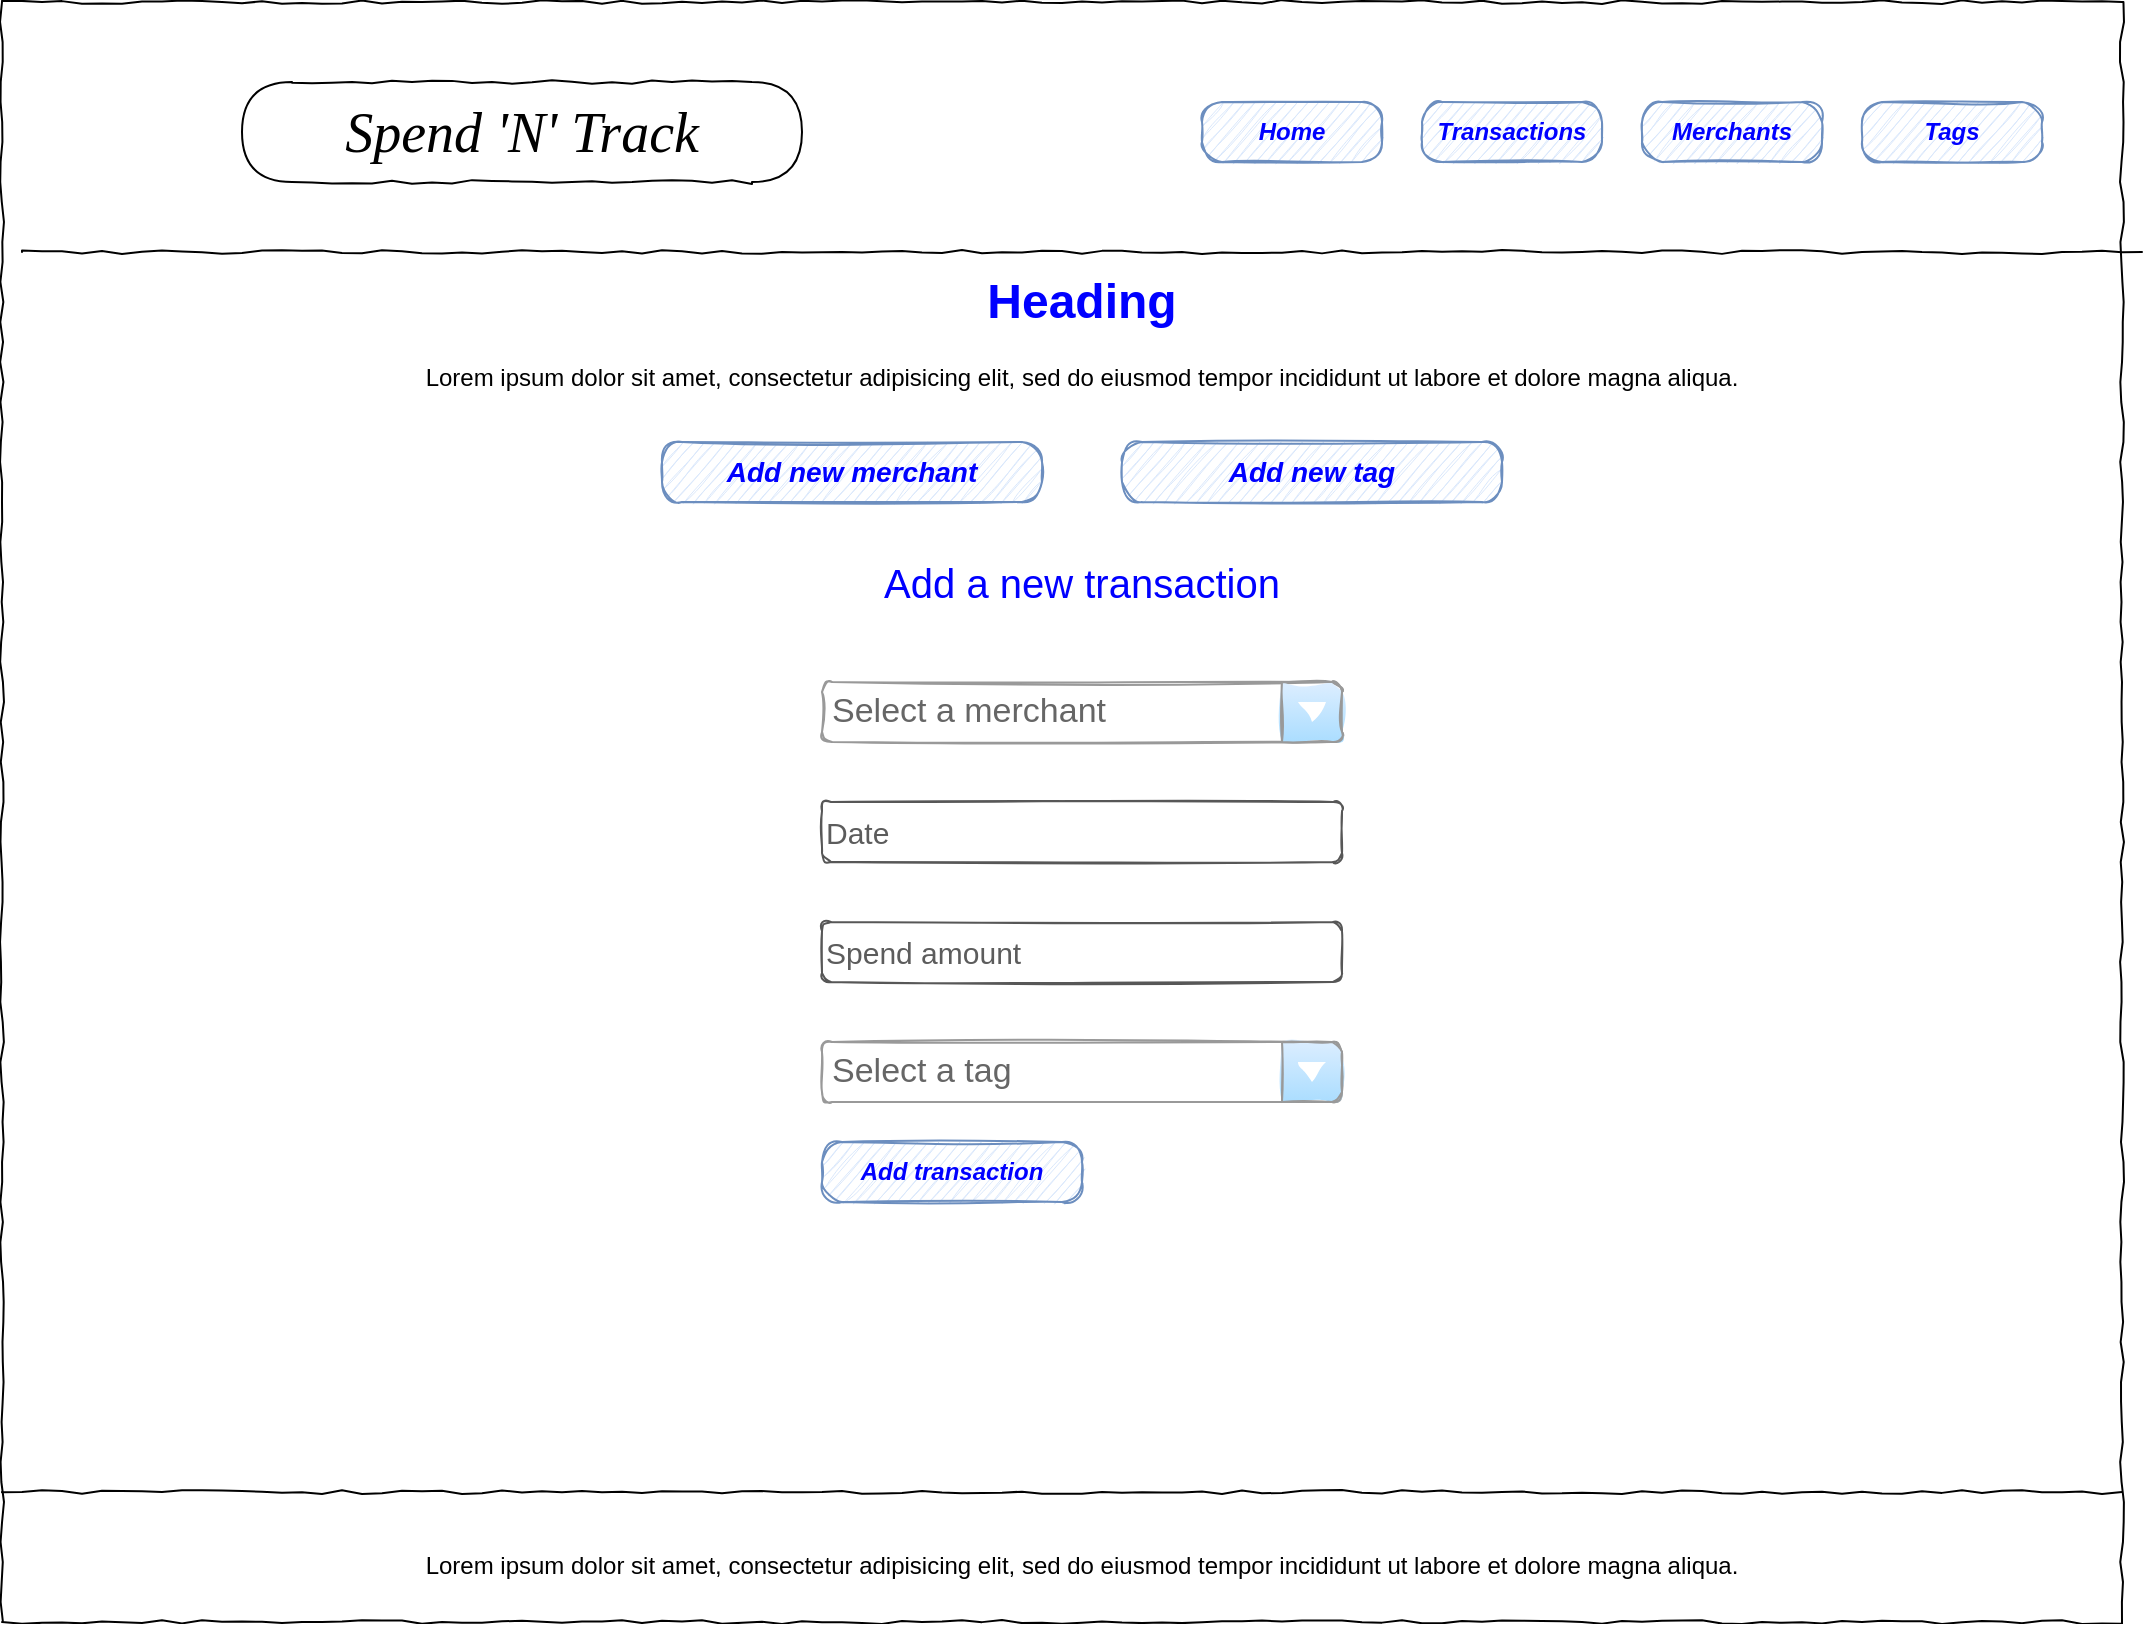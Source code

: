 <mxfile version="13.7.3" type="github"><diagram name="Page-1" id="03018318-947c-dd8e-b7a3-06fadd420f32"><mxGraphModel dx="1554" dy="794" grid="1" gridSize="10" guides="1" tooltips="1" connect="1" arrows="1" fold="1" page="1" pageScale="1" pageWidth="1100" pageHeight="850" background="#ffffff" math="0" shadow="0"><root><mxCell id="0"/><mxCell id="1" parent="0"/><mxCell id="677b7b8949515195-1" value="" style="whiteSpace=wrap;html=1;rounded=0;shadow=0;labelBackgroundColor=none;strokeColor=#000000;strokeWidth=1;fillColor=none;fontFamily=Verdana;fontSize=15;align=center;comic=1;" parent="1" vertex="1"><mxGeometry x="10" y="20" width="1060" height="810" as="geometry"/></mxCell><mxCell id="677b7b8949515195-2" value="&lt;i&gt;Spend 'N' Track&lt;/i&gt;" style="whiteSpace=wrap;html=1;rounded=1;shadow=0;labelBackgroundColor=none;strokeWidth=1;fontFamily=Verdana;fontSize=28;align=center;comic=1;arcSize=50;" parent="1" vertex="1"><mxGeometry x="130" y="60" width="280" height="50" as="geometry"/></mxCell><mxCell id="677b7b8949515195-9" value="" style="line;strokeWidth=1;html=1;rounded=0;shadow=0;labelBackgroundColor=none;fillColor=none;fontFamily=Verdana;fontSize=14;fontColor=#000000;align=center;comic=1;" parent="1" vertex="1"><mxGeometry x="20" y="140" width="1060" height="10" as="geometry"/></mxCell><mxCell id="AfGYy559kFXf1ofYMita-2" value="&lt;font color=&quot;#0000ff&quot; style=&quot;font-size: 12px;&quot;&gt;Home&lt;/font&gt;" style="strokeWidth=1;shadow=0;dashed=0;align=center;html=1;shape=mxgraph.mockup.buttons.button;strokeColor=#6c8ebf;mainText=;buttonStyle=round;fontSize=12;fontStyle=3;whiteSpace=wrap;rounded=0;sketch=1;labelBorderColor=none;fillColor=#dae8fc;" vertex="1" parent="1"><mxGeometry x="610" y="70" width="90" height="30" as="geometry"/></mxCell><mxCell id="AfGYy559kFXf1ofYMita-3" value="&lt;font color=&quot;#0000ff&quot; style=&quot;font-size: 12px;&quot;&gt;Transactions&lt;/font&gt;" style="strokeWidth=1;shadow=0;dashed=0;align=center;html=1;shape=mxgraph.mockup.buttons.button;strokeColor=#6c8ebf;mainText=;buttonStyle=round;fontSize=12;fontStyle=3;whiteSpace=wrap;rounded=0;sketch=1;labelBorderColor=none;fillColor=#dae8fc;" vertex="1" parent="1"><mxGeometry x="720" y="70" width="90" height="30" as="geometry"/></mxCell><mxCell id="AfGYy559kFXf1ofYMita-4" value="&lt;font color=&quot;#0000ff&quot; style=&quot;font-size: 12px;&quot;&gt;Merchants&lt;/font&gt;" style="strokeWidth=1;shadow=0;dashed=0;align=center;html=1;shape=mxgraph.mockup.buttons.button;strokeColor=#6c8ebf;mainText=;buttonStyle=round;fontSize=12;fontStyle=3;whiteSpace=wrap;rounded=0;sketch=1;labelBorderColor=none;fillColor=#dae8fc;" vertex="1" parent="1"><mxGeometry x="830" y="70" width="90" height="30" as="geometry"/></mxCell><mxCell id="AfGYy559kFXf1ofYMita-5" value="&lt;font color=&quot;#0000ff&quot; style=&quot;font-size: 12px;&quot;&gt;Tags&lt;/font&gt;" style="strokeWidth=1;shadow=0;dashed=0;align=center;html=1;shape=mxgraph.mockup.buttons.button;strokeColor=#6c8ebf;mainText=;buttonStyle=round;fontSize=12;fontStyle=3;whiteSpace=wrap;rounded=0;sketch=1;labelBorderColor=none;fillColor=#dae8fc;" vertex="1" parent="1"><mxGeometry x="940" y="70" width="90" height="30" as="geometry"/></mxCell><mxCell id="AfGYy559kFXf1ofYMita-8" value="&lt;h1&gt;Heading&lt;/h1&gt;&lt;p&gt;&lt;font color=&quot;#000000&quot;&gt;Lorem ipsum dolor sit amet, consectetur adipisicing elit, sed do eiusmod tempor incididunt ut labore et dolore magna aliqua.&lt;/font&gt;&lt;/p&gt;" style="text;html=1;strokeColor=none;fillColor=none;spacing=5;spacingTop=-20;whiteSpace=wrap;overflow=hidden;rounded=0;shadow=1;sketch=1;fontSize=12;align=center;fontColor=#0000FF;" vertex="1" parent="1"><mxGeometry x="200" y="150" width="700" height="70" as="geometry"/></mxCell><mxCell id="AfGYy559kFXf1ofYMita-10" value="Add new merchant" style="strokeWidth=1;shadow=0;dashed=0;align=center;html=1;shape=mxgraph.mockup.buttons.button;strokeColor=#6c8ebf;mainText=;buttonStyle=round;fontSize=14;fontStyle=3;fillColor=#dae8fc;whiteSpace=wrap;rounded=1;sketch=1;fontColor=#0000FF;" vertex="1" parent="1"><mxGeometry x="340" y="240" width="190" height="30" as="geometry"/></mxCell><mxCell id="AfGYy559kFXf1ofYMita-11" value="Add new tag" style="strokeWidth=1;shadow=0;dashed=0;align=center;html=1;shape=mxgraph.mockup.buttons.button;strokeColor=#6c8ebf;mainText=;buttonStyle=round;fontSize=14;fontStyle=3;fillColor=#dae8fc;whiteSpace=wrap;rounded=1;sketch=1;fontColor=#0000FF;" vertex="1" parent="1"><mxGeometry x="570" y="240" width="190" height="30" as="geometry"/></mxCell><mxCell id="AfGYy559kFXf1ofYMita-12" value="&lt;font style=&quot;font-size: 20px&quot;&gt;Add a new transaction&lt;/font&gt;" style="text;html=1;strokeColor=none;fillColor=none;align=center;verticalAlign=middle;whiteSpace=wrap;rounded=0;shadow=0;sketch=1;fontSize=14;fontColor=#0000FF;" vertex="1" parent="1"><mxGeometry x="435" y="300" width="230" height="20" as="geometry"/></mxCell><mxCell id="AfGYy559kFXf1ofYMita-25" value="Spend amount" style="rounded=1;whiteSpace=wrap;html=1;shadow=0;sketch=1;fontSize=15;align=left;fillColor=none;labelBorderColor=none;fontColor=#5C5C5C;strokeColor=#575757;" vertex="1" parent="1"><mxGeometry x="420" y="480" width="260" height="30" as="geometry"/></mxCell><mxCell id="AfGYy559kFXf1ofYMita-26" value="Date" style="rounded=1;whiteSpace=wrap;html=1;shadow=0;sketch=1;fontSize=15;align=left;fillColor=none;labelBorderColor=none;fontColor=#5C5C5C;strokeColor=#575757;" vertex="1" parent="1"><mxGeometry x="420" y="420" width="260" height="30" as="geometry"/></mxCell><mxCell id="AfGYy559kFXf1ofYMita-27" value="Select a merchant" style="strokeWidth=1;shadow=0;dashed=0;align=center;html=1;shape=mxgraph.mockup.forms.comboBox;strokeColor=#999999;fillColor=#ddeeff;align=left;fillColor2=#aaddff;mainText=;fontColor=#666666;fontSize=17;spacingLeft=3;rounded=1;sketch=1;" vertex="1" parent="1"><mxGeometry x="420" y="360" width="260" height="30" as="geometry"/></mxCell><mxCell id="AfGYy559kFXf1ofYMita-28" value="Select a tag" style="strokeWidth=1;shadow=0;dashed=0;align=center;html=1;shape=mxgraph.mockup.forms.comboBox;strokeColor=#999999;fillColor=#ddeeff;align=left;fillColor2=#aaddff;mainText=;fontColor=#666666;fontSize=17;spacingLeft=3;rounded=1;sketch=1;" vertex="1" parent="1"><mxGeometry x="420" y="540" width="260" height="30" as="geometry"/></mxCell><mxCell id="AfGYy559kFXf1ofYMita-82" value="&lt;font color=&quot;#0000ff&quot; style=&quot;font-size: 12px&quot;&gt;Add transaction&lt;/font&gt;" style="strokeWidth=1;shadow=0;dashed=0;align=center;html=1;shape=mxgraph.mockup.buttons.button;strokeColor=#6c8ebf;mainText=;buttonStyle=round;fontSize=12;fontStyle=3;whiteSpace=wrap;rounded=0;sketch=1;labelBorderColor=none;fillColor=#dae8fc;" vertex="1" parent="1"><mxGeometry x="420" y="590" width="130" height="30" as="geometry"/></mxCell><mxCell id="AfGYy559kFXf1ofYMita-83" value="" style="line;strokeWidth=1;html=1;rounded=0;shadow=0;labelBackgroundColor=none;fillColor=none;fontFamily=Verdana;fontSize=14;fontColor=#000000;align=center;comic=1;" vertex="1" parent="1"><mxGeometry x="10" y="760" width="1060" height="10" as="geometry"/></mxCell><mxCell id="AfGYy559kFXf1ofYMita-84" value="&lt;span style=&quot;color: rgb(0 , 0 , 0) ; font-size: 12px&quot;&gt;Lorem ipsum dolor sit amet, consectetur adipisicing elit, sed do eiusmod tempor incididunt ut labore et dolore magna aliqua.&lt;/span&gt;" style="text;html=1;strokeColor=none;fillColor=none;align=center;verticalAlign=middle;whiteSpace=wrap;rounded=0;shadow=0;sketch=1;fontSize=15;fontColor=#0000FF;" vertex="1" parent="1"><mxGeometry x="95" y="790" width="910" height="20" as="geometry"/></mxCell></root></mxGraphModel></diagram></mxfile>